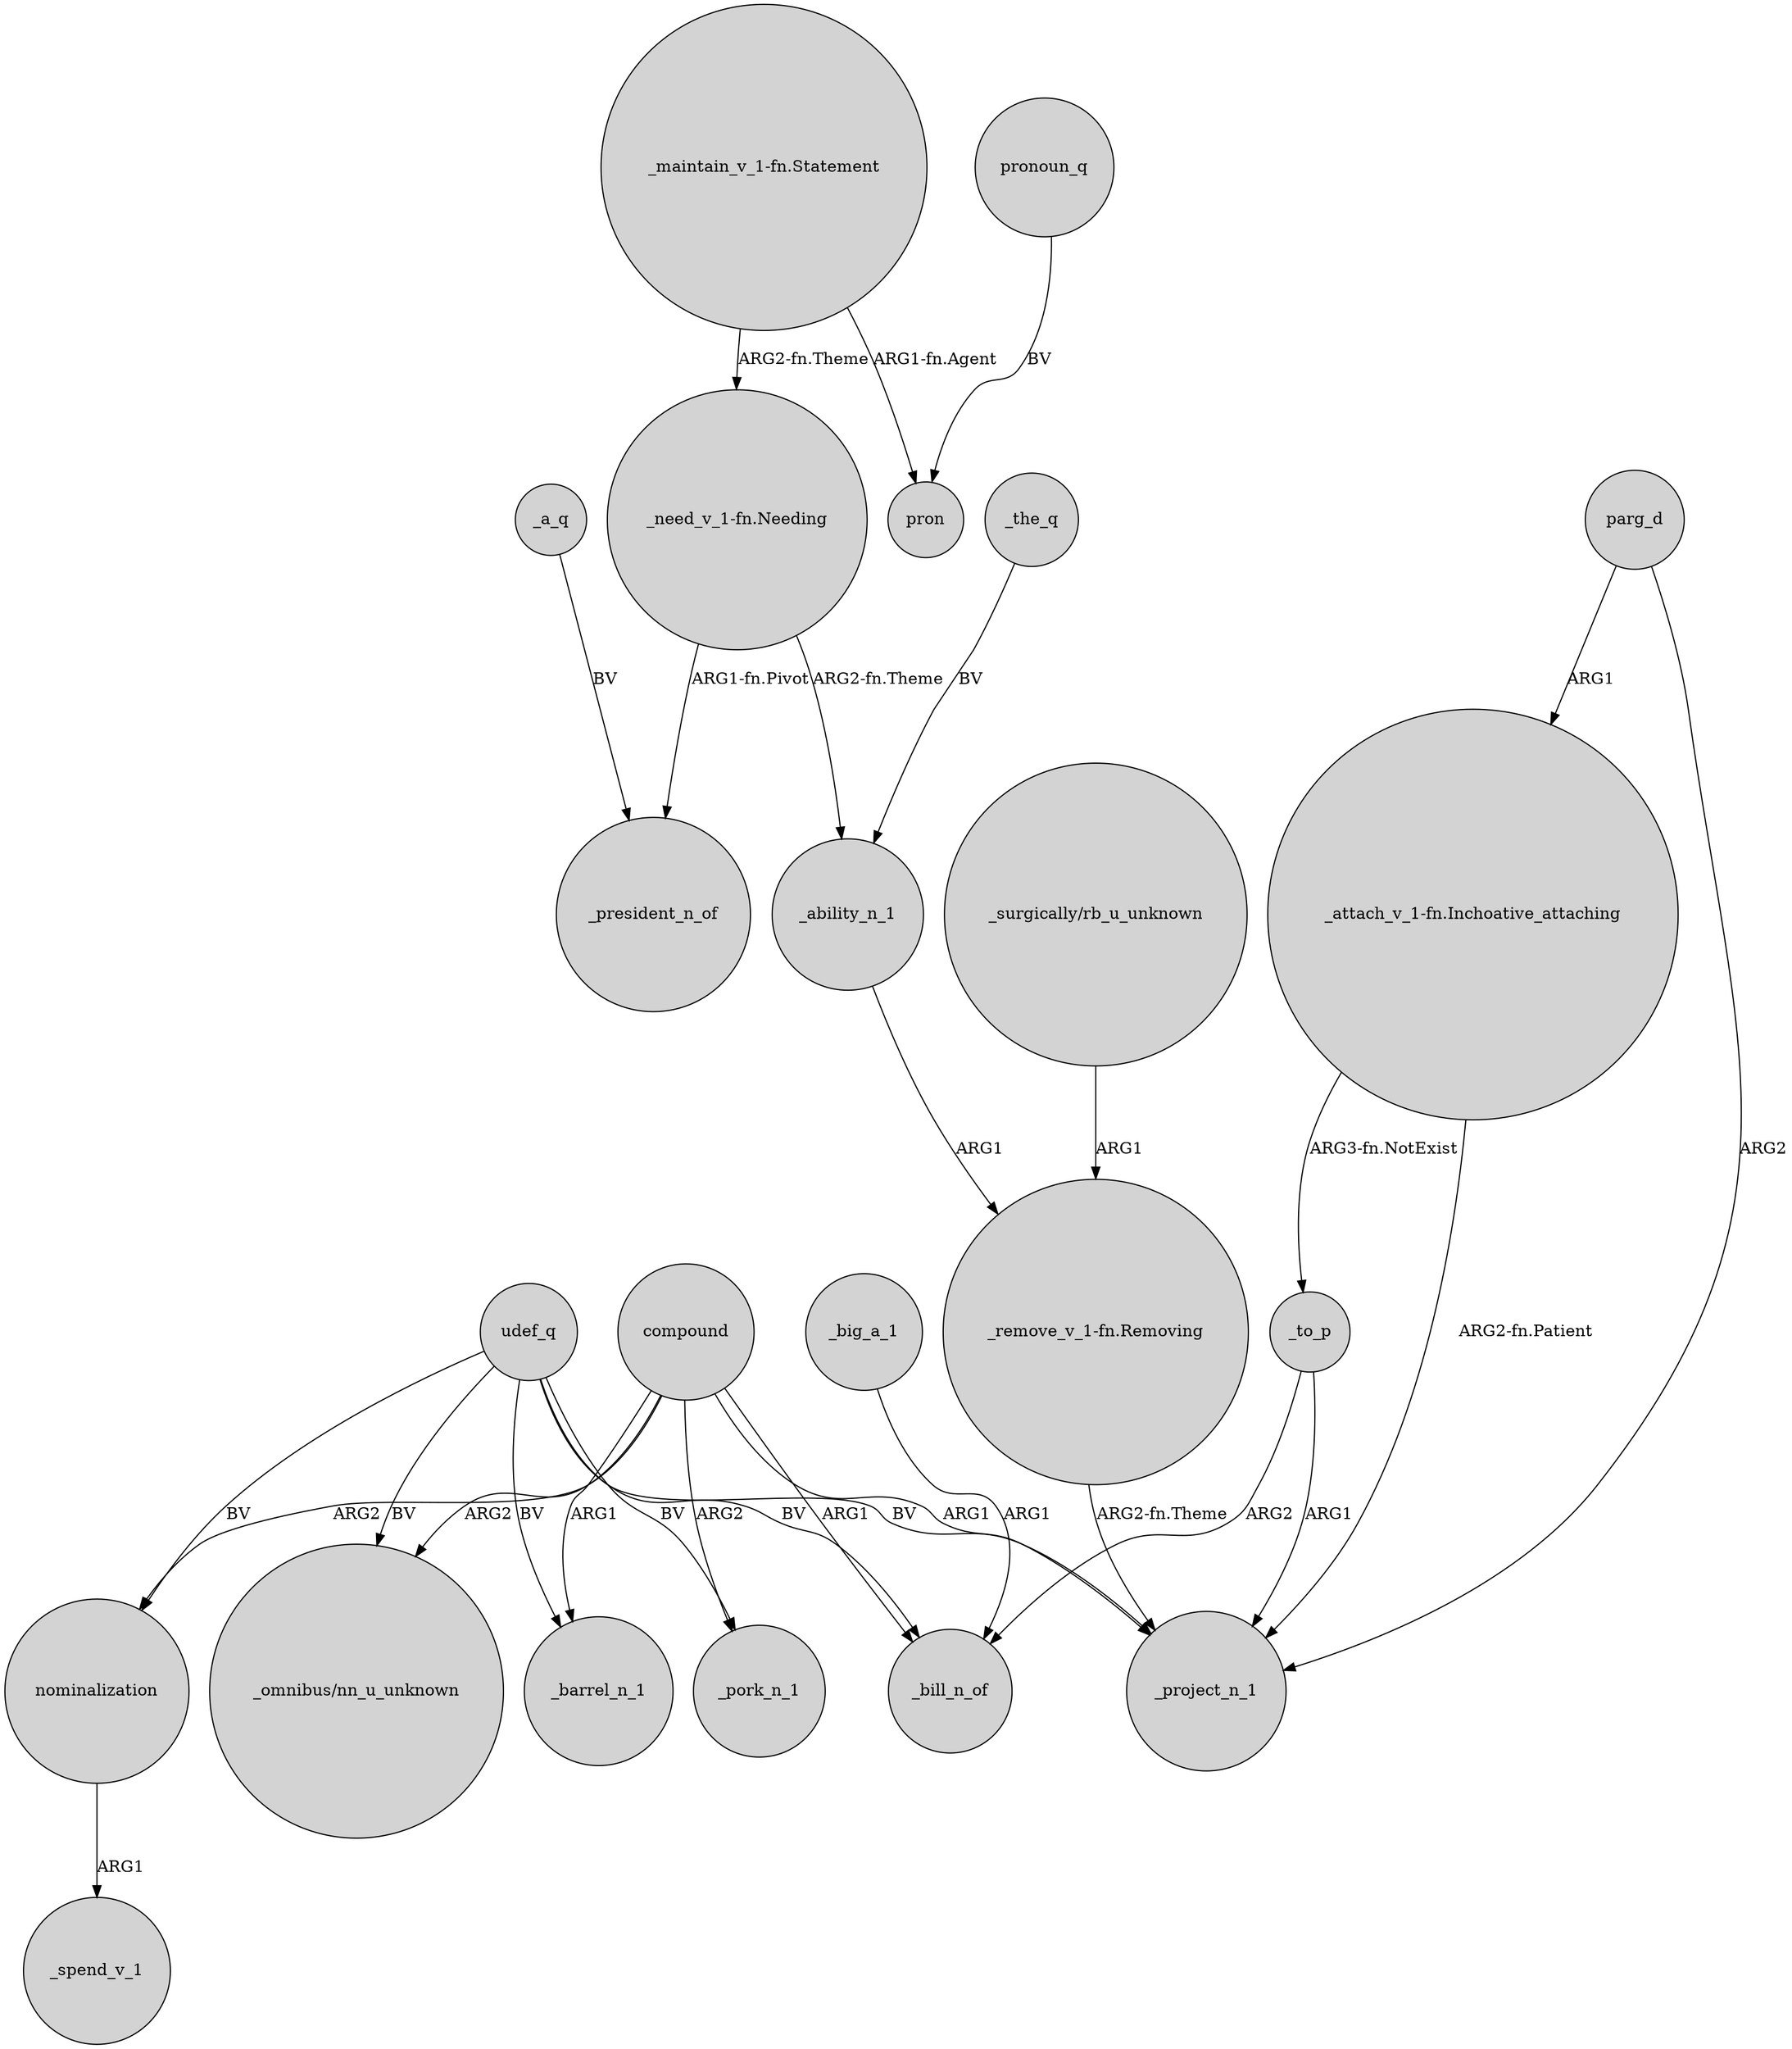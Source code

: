 digraph {
	node [shape=circle style=filled]
	udef_q -> _pork_n_1 [label=BV]
	_ability_n_1 -> "_remove_v_1-fn.Removing" [label=ARG1]
	"_remove_v_1-fn.Removing" -> _project_n_1 [label="ARG2-fn.Theme"]
	compound -> _project_n_1 [label=ARG1]
	compound -> _bill_n_of [label=ARG1]
	nominalization -> _spend_v_1 [label=ARG1]
	"_maintain_v_1-fn.Statement" -> "_need_v_1-fn.Needing" [label="ARG2-fn.Theme"]
	"_attach_v_1-fn.Inchoative_attaching" -> _to_p [label="ARG3-fn.NotExist"]
	compound -> "_omnibus/nn_u_unknown" [label=ARG2]
	udef_q -> _project_n_1 [label=BV]
	_big_a_1 -> _bill_n_of [label=ARG1]
	udef_q -> _bill_n_of [label=BV]
	"_surgically/rb_u_unknown" -> "_remove_v_1-fn.Removing" [label=ARG1]
	compound -> nominalization [label=ARG2]
	_to_p -> _project_n_1 [label=ARG1]
	_to_p -> _bill_n_of [label=ARG2]
	compound -> _pork_n_1 [label=ARG2]
	parg_d -> "_attach_v_1-fn.Inchoative_attaching" [label=ARG1]
	parg_d -> _project_n_1 [label=ARG2]
	"_need_v_1-fn.Needing" -> _president_n_of [label="ARG1-fn.Pivot"]
	compound -> _barrel_n_1 [label=ARG1]
	pronoun_q -> pron [label=BV]
	"_maintain_v_1-fn.Statement" -> pron [label="ARG1-fn.Agent"]
	udef_q -> nominalization [label=BV]
	_a_q -> _president_n_of [label=BV]
	"_need_v_1-fn.Needing" -> _ability_n_1 [label="ARG2-fn.Theme"]
	"_attach_v_1-fn.Inchoative_attaching" -> _project_n_1 [label="ARG2-fn.Patient"]
	_the_q -> _ability_n_1 [label=BV]
	udef_q -> _barrel_n_1 [label=BV]
	udef_q -> "_omnibus/nn_u_unknown" [label=BV]
}
